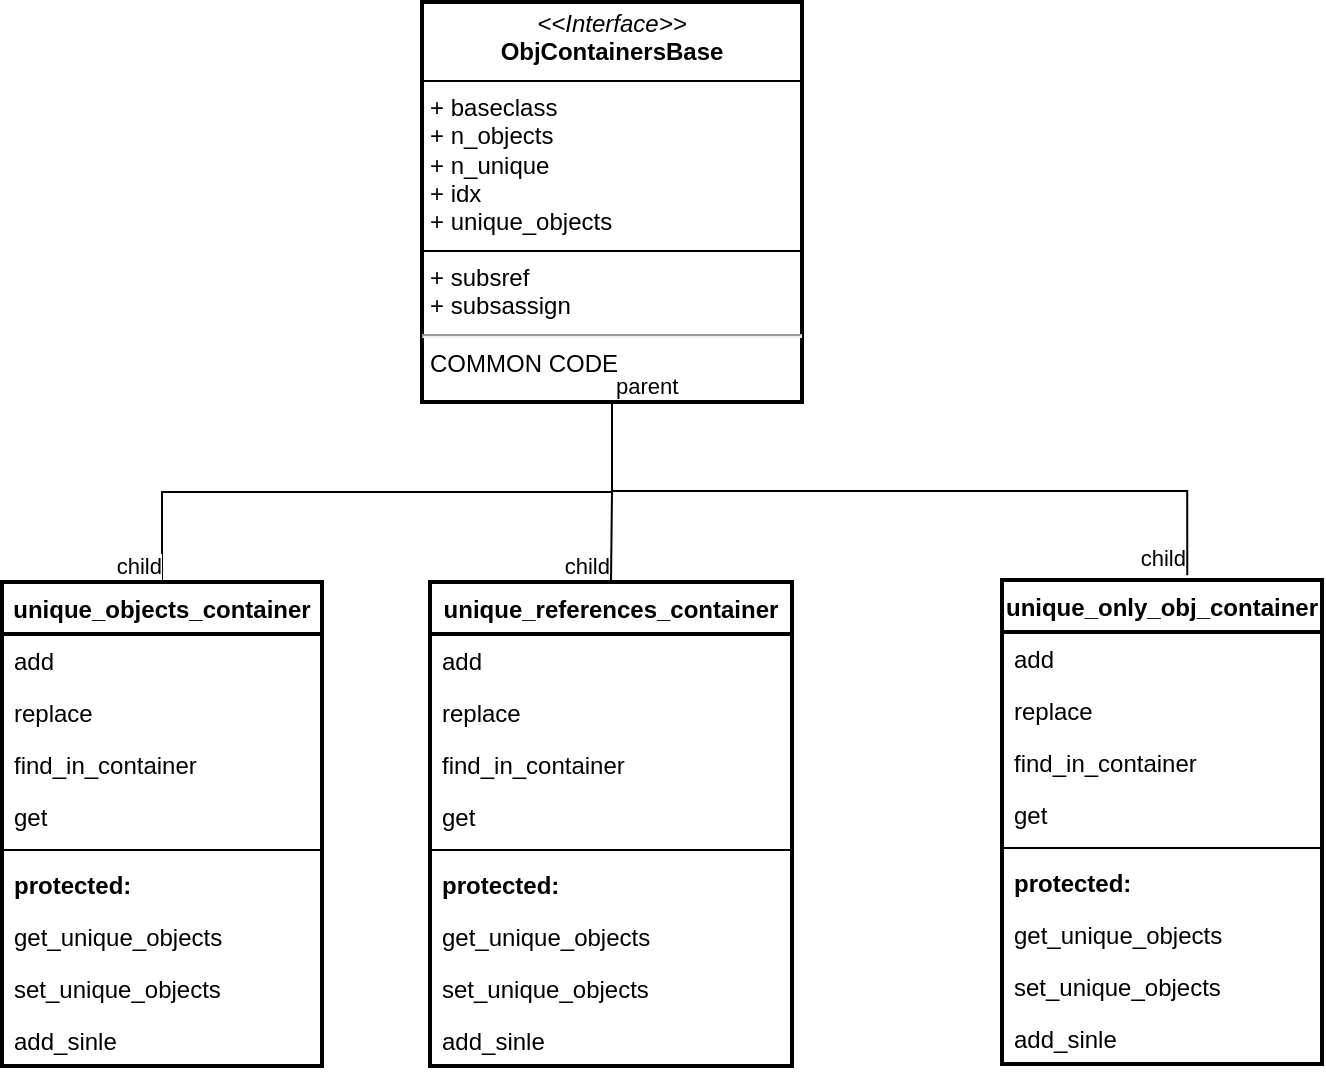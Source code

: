 <mxfile version="24.7.17" pages="2">
  <diagram id="C5RBs43oDa-KdzZeNtuy" name="Containers">
    <mxGraphModel dx="1280" dy="1313" grid="1" gridSize="10" guides="1" tooltips="1" connect="1" arrows="1" fold="1" page="1" pageScale="1" pageWidth="827" pageHeight="1169" math="0" shadow="0">
      <root>
        <mxCell id="WIyWlLk6GJQsqaUBKTNV-0" />
        <mxCell id="WIyWlLk6GJQsqaUBKTNV-1" parent="WIyWlLk6GJQsqaUBKTNV-0" />
        <mxCell id="zkfFHV4jXpPFQw0GAbJ--0" value="unique_objects_container" style="swimlane;fontStyle=1;align=center;verticalAlign=top;childLayout=stackLayout;horizontal=1;startSize=26;horizontalStack=0;resizeParent=1;resizeLast=0;collapsible=1;marginBottom=0;rounded=0;shadow=0;strokeWidth=2;" parent="WIyWlLk6GJQsqaUBKTNV-1" vertex="1">
          <mxGeometry x="50" y="320" width="160" height="242" as="geometry">
            <mxRectangle x="230" y="140" width="160" height="26" as="alternateBounds" />
          </mxGeometry>
        </mxCell>
        <mxCell id="zkfFHV4jXpPFQw0GAbJ--2" value="add" style="text;align=left;verticalAlign=top;spacingLeft=4;spacingRight=4;overflow=hidden;rotatable=0;points=[[0,0.5],[1,0.5]];portConstraint=eastwest;rounded=0;shadow=0;html=0;" parent="zkfFHV4jXpPFQw0GAbJ--0" vertex="1">
          <mxGeometry y="26" width="160" height="26" as="geometry" />
        </mxCell>
        <mxCell id="zkfFHV4jXpPFQw0GAbJ--3" value="replace" style="text;align=left;verticalAlign=top;spacingLeft=4;spacingRight=4;overflow=hidden;rotatable=0;points=[[0,0.5],[1,0.5]];portConstraint=eastwest;rounded=0;shadow=0;html=0;" parent="zkfFHV4jXpPFQw0GAbJ--0" vertex="1">
          <mxGeometry y="52" width="160" height="26" as="geometry" />
        </mxCell>
        <mxCell id="zkfFHV4jXpPFQw0GAbJ--5" value="find_in_container" style="text;align=left;verticalAlign=top;spacingLeft=4;spacingRight=4;overflow=hidden;rotatable=0;points=[[0,0.5],[1,0.5]];portConstraint=eastwest;" parent="zkfFHV4jXpPFQw0GAbJ--0" vertex="1">
          <mxGeometry y="78" width="160" height="26" as="geometry" />
        </mxCell>
        <mxCell id="fsugCwR_THXaeymFNnZB-5" value="get" style="text;align=left;verticalAlign=top;spacingLeft=4;spacingRight=4;overflow=hidden;rotatable=0;points=[[0,0.5],[1,0.5]];portConstraint=eastwest;" vertex="1" parent="zkfFHV4jXpPFQw0GAbJ--0">
          <mxGeometry y="104" width="160" height="26" as="geometry" />
        </mxCell>
        <mxCell id="zkfFHV4jXpPFQw0GAbJ--4" value="" style="line;html=1;strokeWidth=1;align=left;verticalAlign=middle;spacingTop=-1;spacingLeft=3;spacingRight=3;rotatable=0;labelPosition=right;points=[];portConstraint=eastwest;" parent="zkfFHV4jXpPFQw0GAbJ--0" vertex="1">
          <mxGeometry y="130" width="160" height="8" as="geometry" />
        </mxCell>
        <mxCell id="fsugCwR_THXaeymFNnZB-1" value="protected:" style="text;align=left;verticalAlign=top;spacingLeft=4;spacingRight=4;overflow=hidden;rotatable=0;points=[[0,0.5],[1,0.5]];portConstraint=eastwest;rounded=0;shadow=0;html=0;fontStyle=1" vertex="1" parent="zkfFHV4jXpPFQw0GAbJ--0">
          <mxGeometry y="138" width="160" height="26" as="geometry" />
        </mxCell>
        <mxCell id="fsugCwR_THXaeymFNnZB-2" value="get_unique_objects" style="text;align=left;verticalAlign=top;spacingLeft=4;spacingRight=4;overflow=hidden;rotatable=0;points=[[0,0.5],[1,0.5]];portConstraint=eastwest;rounded=0;shadow=0;html=0;" vertex="1" parent="zkfFHV4jXpPFQw0GAbJ--0">
          <mxGeometry y="164" width="160" height="26" as="geometry" />
        </mxCell>
        <mxCell id="fsugCwR_THXaeymFNnZB-4" value="set_unique_objects" style="text;align=left;verticalAlign=top;spacingLeft=4;spacingRight=4;overflow=hidden;rotatable=0;points=[[0,0.5],[1,0.5]];portConstraint=eastwest;rounded=0;shadow=0;html=0;" vertex="1" parent="zkfFHV4jXpPFQw0GAbJ--0">
          <mxGeometry y="190" width="160" height="26" as="geometry" />
        </mxCell>
        <mxCell id="fsugCwR_THXaeymFNnZB-6" value="add_sinle" style="text;align=left;verticalAlign=top;spacingLeft=4;spacingRight=4;overflow=hidden;rotatable=0;points=[[0,0.5],[1,0.5]];portConstraint=eastwest;rounded=0;shadow=0;html=0;" vertex="1" parent="zkfFHV4jXpPFQw0GAbJ--0">
          <mxGeometry y="216" width="160" height="26" as="geometry" />
        </mxCell>
        <mxCell id="fsugCwR_THXaeymFNnZB-3" value="&lt;p style=&quot;margin:0px;margin-top:4px;text-align:center;&quot;&gt;&lt;i&gt;&amp;lt;&amp;lt;Interface&amp;gt;&amp;gt;&lt;/i&gt;&lt;br&gt;&lt;b&gt;ObjContainersBase&lt;/b&gt;&lt;/p&gt;&lt;hr size=&quot;1&quot; style=&quot;border-style:solid;&quot;&gt;&lt;p style=&quot;margin:0px;margin-left:4px;&quot;&gt;+ baseclass&lt;br&gt;+ n_objects&lt;/p&gt;&lt;p style=&quot;margin:0px;margin-left:4px;&quot;&gt;+ n_unique&lt;/p&gt;&lt;p style=&quot;margin:0px;margin-left:4px;&quot;&gt;+ idx&lt;/p&gt;&lt;p style=&quot;margin:0px;margin-left:4px;&quot;&gt;+ unique_objects&lt;/p&gt;&lt;hr size=&quot;1&quot; style=&quot;border-style:solid;&quot;&gt;&lt;p style=&quot;margin:0px;margin-left:4px;&quot;&gt;+ subsref&lt;br&gt;+ subsassign&lt;/p&gt;&lt;hr&gt;&lt;p style=&quot;margin:0px;margin-left:4px;&quot;&gt;COMMON CODE&lt;/p&gt;&lt;div&gt;&lt;br/&gt;&lt;/div&gt;" style="verticalAlign=top;align=left;overflow=fill;html=1;whiteSpace=wrap;strokeWidth=2;" vertex="1" parent="WIyWlLk6GJQsqaUBKTNV-1">
          <mxGeometry x="260" y="30" width="190" height="200" as="geometry" />
        </mxCell>
        <mxCell id="fsugCwR_THXaeymFNnZB-7" value="unique_references_container" style="swimlane;fontStyle=1;align=center;verticalAlign=top;childLayout=stackLayout;horizontal=1;startSize=26;horizontalStack=0;resizeParent=1;resizeLast=0;collapsible=1;marginBottom=0;rounded=0;shadow=0;strokeWidth=2;" vertex="1" parent="WIyWlLk6GJQsqaUBKTNV-1">
          <mxGeometry x="264" y="320" width="181" height="242" as="geometry">
            <mxRectangle x="230" y="140" width="160" height="26" as="alternateBounds" />
          </mxGeometry>
        </mxCell>
        <mxCell id="fsugCwR_THXaeymFNnZB-8" value="add" style="text;align=left;verticalAlign=top;spacingLeft=4;spacingRight=4;overflow=hidden;rotatable=0;points=[[0,0.5],[1,0.5]];portConstraint=eastwest;rounded=0;shadow=0;html=0;" vertex="1" parent="fsugCwR_THXaeymFNnZB-7">
          <mxGeometry y="26" width="181" height="26" as="geometry" />
        </mxCell>
        <mxCell id="fsugCwR_THXaeymFNnZB-9" value="replace" style="text;align=left;verticalAlign=top;spacingLeft=4;spacingRight=4;overflow=hidden;rotatable=0;points=[[0,0.5],[1,0.5]];portConstraint=eastwest;rounded=0;shadow=0;html=0;" vertex="1" parent="fsugCwR_THXaeymFNnZB-7">
          <mxGeometry y="52" width="181" height="26" as="geometry" />
        </mxCell>
        <mxCell id="fsugCwR_THXaeymFNnZB-10" value="find_in_container" style="text;align=left;verticalAlign=top;spacingLeft=4;spacingRight=4;overflow=hidden;rotatable=0;points=[[0,0.5],[1,0.5]];portConstraint=eastwest;" vertex="1" parent="fsugCwR_THXaeymFNnZB-7">
          <mxGeometry y="78" width="181" height="26" as="geometry" />
        </mxCell>
        <mxCell id="fsugCwR_THXaeymFNnZB-11" value="get" style="text;align=left;verticalAlign=top;spacingLeft=4;spacingRight=4;overflow=hidden;rotatable=0;points=[[0,0.5],[1,0.5]];portConstraint=eastwest;" vertex="1" parent="fsugCwR_THXaeymFNnZB-7">
          <mxGeometry y="104" width="181" height="26" as="geometry" />
        </mxCell>
        <mxCell id="fsugCwR_THXaeymFNnZB-12" value="" style="line;html=1;strokeWidth=1;align=left;verticalAlign=middle;spacingTop=-1;spacingLeft=3;spacingRight=3;rotatable=0;labelPosition=right;points=[];portConstraint=eastwest;" vertex="1" parent="fsugCwR_THXaeymFNnZB-7">
          <mxGeometry y="130" width="181" height="8" as="geometry" />
        </mxCell>
        <mxCell id="fsugCwR_THXaeymFNnZB-13" value="protected:" style="text;align=left;verticalAlign=top;spacingLeft=4;spacingRight=4;overflow=hidden;rotatable=0;points=[[0,0.5],[1,0.5]];portConstraint=eastwest;rounded=0;shadow=0;html=0;fontStyle=1" vertex="1" parent="fsugCwR_THXaeymFNnZB-7">
          <mxGeometry y="138" width="181" height="26" as="geometry" />
        </mxCell>
        <mxCell id="fsugCwR_THXaeymFNnZB-14" value="get_unique_objects" style="text;align=left;verticalAlign=top;spacingLeft=4;spacingRight=4;overflow=hidden;rotatable=0;points=[[0,0.5],[1,0.5]];portConstraint=eastwest;rounded=0;shadow=0;html=0;" vertex="1" parent="fsugCwR_THXaeymFNnZB-7">
          <mxGeometry y="164" width="181" height="26" as="geometry" />
        </mxCell>
        <mxCell id="fsugCwR_THXaeymFNnZB-15" value="set_unique_objects" style="text;align=left;verticalAlign=top;spacingLeft=4;spacingRight=4;overflow=hidden;rotatable=0;points=[[0,0.5],[1,0.5]];portConstraint=eastwest;rounded=0;shadow=0;html=0;" vertex="1" parent="fsugCwR_THXaeymFNnZB-7">
          <mxGeometry y="190" width="181" height="26" as="geometry" />
        </mxCell>
        <mxCell id="fsugCwR_THXaeymFNnZB-16" value="add_sinle" style="text;align=left;verticalAlign=top;spacingLeft=4;spacingRight=4;overflow=hidden;rotatable=0;points=[[0,0.5],[1,0.5]];portConstraint=eastwest;rounded=0;shadow=0;html=0;" vertex="1" parent="fsugCwR_THXaeymFNnZB-7">
          <mxGeometry y="216" width="181" height="26" as="geometry" />
        </mxCell>
        <mxCell id="fsugCwR_THXaeymFNnZB-17" value="unique_only_obj_container" style="swimlane;fontStyle=1;align=center;verticalAlign=top;childLayout=stackLayout;horizontal=1;startSize=26;horizontalStack=0;resizeParent=1;resizeLast=0;collapsible=1;marginBottom=0;rounded=0;shadow=0;strokeWidth=2;" vertex="1" parent="WIyWlLk6GJQsqaUBKTNV-1">
          <mxGeometry x="550" y="319" width="160" height="242" as="geometry">
            <mxRectangle x="230" y="140" width="160" height="26" as="alternateBounds" />
          </mxGeometry>
        </mxCell>
        <mxCell id="fsugCwR_THXaeymFNnZB-18" value="add" style="text;align=left;verticalAlign=top;spacingLeft=4;spacingRight=4;overflow=hidden;rotatable=0;points=[[0,0.5],[1,0.5]];portConstraint=eastwest;rounded=0;shadow=0;html=0;" vertex="1" parent="fsugCwR_THXaeymFNnZB-17">
          <mxGeometry y="26" width="160" height="26" as="geometry" />
        </mxCell>
        <mxCell id="fsugCwR_THXaeymFNnZB-19" value="replace" style="text;align=left;verticalAlign=top;spacingLeft=4;spacingRight=4;overflow=hidden;rotatable=0;points=[[0,0.5],[1,0.5]];portConstraint=eastwest;rounded=0;shadow=0;html=0;" vertex="1" parent="fsugCwR_THXaeymFNnZB-17">
          <mxGeometry y="52" width="160" height="26" as="geometry" />
        </mxCell>
        <mxCell id="fsugCwR_THXaeymFNnZB-20" value="find_in_container" style="text;align=left;verticalAlign=top;spacingLeft=4;spacingRight=4;overflow=hidden;rotatable=0;points=[[0,0.5],[1,0.5]];portConstraint=eastwest;" vertex="1" parent="fsugCwR_THXaeymFNnZB-17">
          <mxGeometry y="78" width="160" height="26" as="geometry" />
        </mxCell>
        <mxCell id="fsugCwR_THXaeymFNnZB-21" value="get" style="text;align=left;verticalAlign=top;spacingLeft=4;spacingRight=4;overflow=hidden;rotatable=0;points=[[0,0.5],[1,0.5]];portConstraint=eastwest;" vertex="1" parent="fsugCwR_THXaeymFNnZB-17">
          <mxGeometry y="104" width="160" height="26" as="geometry" />
        </mxCell>
        <mxCell id="fsugCwR_THXaeymFNnZB-22" value="" style="line;html=1;strokeWidth=1;align=left;verticalAlign=middle;spacingTop=-1;spacingLeft=3;spacingRight=3;rotatable=0;labelPosition=right;points=[];portConstraint=eastwest;" vertex="1" parent="fsugCwR_THXaeymFNnZB-17">
          <mxGeometry y="130" width="160" height="8" as="geometry" />
        </mxCell>
        <mxCell id="fsugCwR_THXaeymFNnZB-23" value="protected:" style="text;align=left;verticalAlign=top;spacingLeft=4;spacingRight=4;overflow=hidden;rotatable=0;points=[[0,0.5],[1,0.5]];portConstraint=eastwest;rounded=0;shadow=0;html=0;fontStyle=1" vertex="1" parent="fsugCwR_THXaeymFNnZB-17">
          <mxGeometry y="138" width="160" height="26" as="geometry" />
        </mxCell>
        <mxCell id="fsugCwR_THXaeymFNnZB-24" value="get_unique_objects" style="text;align=left;verticalAlign=top;spacingLeft=4;spacingRight=4;overflow=hidden;rotatable=0;points=[[0,0.5],[1,0.5]];portConstraint=eastwest;rounded=0;shadow=0;html=0;" vertex="1" parent="fsugCwR_THXaeymFNnZB-17">
          <mxGeometry y="164" width="160" height="26" as="geometry" />
        </mxCell>
        <mxCell id="fsugCwR_THXaeymFNnZB-25" value="set_unique_objects" style="text;align=left;verticalAlign=top;spacingLeft=4;spacingRight=4;overflow=hidden;rotatable=0;points=[[0,0.5],[1,0.5]];portConstraint=eastwest;rounded=0;shadow=0;html=0;" vertex="1" parent="fsugCwR_THXaeymFNnZB-17">
          <mxGeometry y="190" width="160" height="26" as="geometry" />
        </mxCell>
        <mxCell id="fsugCwR_THXaeymFNnZB-26" value="add_sinle" style="text;align=left;verticalAlign=top;spacingLeft=4;spacingRight=4;overflow=hidden;rotatable=0;points=[[0,0.5],[1,0.5]];portConstraint=eastwest;rounded=0;shadow=0;html=0;" vertex="1" parent="fsugCwR_THXaeymFNnZB-17">
          <mxGeometry y="216" width="160" height="26" as="geometry" />
        </mxCell>
        <mxCell id="fsugCwR_THXaeymFNnZB-31" value="" style="endArrow=none;html=1;edgeStyle=orthogonalEdgeStyle;rounded=0;exitX=0.5;exitY=1;exitDx=0;exitDy=0;entryX=0.5;entryY=0;entryDx=0;entryDy=0;" edge="1" parent="WIyWlLk6GJQsqaUBKTNV-1" source="fsugCwR_THXaeymFNnZB-3" target="zkfFHV4jXpPFQw0GAbJ--0">
          <mxGeometry relative="1" as="geometry">
            <mxPoint x="80" y="850" as="sourcePoint" />
            <mxPoint x="120" y="310" as="targetPoint" />
          </mxGeometry>
        </mxCell>
        <mxCell id="fsugCwR_THXaeymFNnZB-32" value="parent" style="edgeLabel;resizable=0;html=1;align=left;verticalAlign=bottom;" connectable="0" vertex="1" parent="fsugCwR_THXaeymFNnZB-31">
          <mxGeometry x="-1" relative="1" as="geometry" />
        </mxCell>
        <mxCell id="fsugCwR_THXaeymFNnZB-33" value="child" style="edgeLabel;resizable=0;html=1;align=right;verticalAlign=bottom;" connectable="0" vertex="1" parent="fsugCwR_THXaeymFNnZB-31">
          <mxGeometry x="1" relative="1" as="geometry" />
        </mxCell>
        <mxCell id="fsugCwR_THXaeymFNnZB-34" value="" style="endArrow=none;html=1;edgeStyle=orthogonalEdgeStyle;rounded=0;entryX=0.5;entryY=0;entryDx=0;entryDy=0;exitX=0.5;exitY=1;exitDx=0;exitDy=0;" edge="1" parent="WIyWlLk6GJQsqaUBKTNV-1" source="fsugCwR_THXaeymFNnZB-3" target="fsugCwR_THXaeymFNnZB-7">
          <mxGeometry relative="1" as="geometry">
            <mxPoint x="391" y="260" as="sourcePoint" />
            <mxPoint x="140" y="330" as="targetPoint" />
          </mxGeometry>
        </mxCell>
        <mxCell id="fsugCwR_THXaeymFNnZB-35" value="parent" style="edgeLabel;resizable=0;html=1;align=left;verticalAlign=bottom;" connectable="0" vertex="1" parent="fsugCwR_THXaeymFNnZB-34">
          <mxGeometry x="-1" relative="1" as="geometry" />
        </mxCell>
        <mxCell id="fsugCwR_THXaeymFNnZB-36" value="child" style="edgeLabel;resizable=0;html=1;align=right;verticalAlign=bottom;" connectable="0" vertex="1" parent="fsugCwR_THXaeymFNnZB-34">
          <mxGeometry x="1" relative="1" as="geometry" />
        </mxCell>
        <mxCell id="fsugCwR_THXaeymFNnZB-37" value="" style="endArrow=none;html=1;edgeStyle=orthogonalEdgeStyle;rounded=0;exitX=0.5;exitY=1;exitDx=0;exitDy=0;entryX=0.579;entryY=-0.01;entryDx=0;entryDy=0;entryPerimeter=0;" edge="1" parent="WIyWlLk6GJQsqaUBKTNV-1" source="fsugCwR_THXaeymFNnZB-3" target="fsugCwR_THXaeymFNnZB-17">
          <mxGeometry relative="1" as="geometry">
            <mxPoint x="365" y="240" as="sourcePoint" />
            <mxPoint x="140" y="330" as="targetPoint" />
          </mxGeometry>
        </mxCell>
        <mxCell id="fsugCwR_THXaeymFNnZB-38" value="parent" style="edgeLabel;resizable=0;html=1;align=left;verticalAlign=bottom;" connectable="0" vertex="1" parent="fsugCwR_THXaeymFNnZB-37">
          <mxGeometry x="-1" relative="1" as="geometry" />
        </mxCell>
        <mxCell id="fsugCwR_THXaeymFNnZB-39" value="child" style="edgeLabel;resizable=0;html=1;align=right;verticalAlign=bottom;" connectable="0" vertex="1" parent="fsugCwR_THXaeymFNnZB-37">
          <mxGeometry x="1" relative="1" as="geometry" />
        </mxCell>
      </root>
    </mxGraphModel>
  </diagram>
  <diagram id="iwi2-lBS23BHpLFD18V3" name="Unique_obj_store">
    <mxGraphModel dx="960" dy="985" grid="1" gridSize="10" guides="1" tooltips="1" connect="1" arrows="1" fold="1" page="1" pageScale="1" pageWidth="827" pageHeight="1169" math="0" shadow="0">
      <root>
        <mxCell id="0" />
        <mxCell id="1" parent="0" />
        <mxCell id="uWIf1OFVHw-rY36LEv4o-1" value="unique_references_container" style="swimlane;fontStyle=1;align=center;verticalAlign=top;childLayout=stackLayout;horizontal=1;startSize=26;horizontalStack=0;resizeParent=1;resizeLast=0;collapsible=1;marginBottom=0;rounded=0;shadow=0;strokeWidth=2;" vertex="1" parent="1">
          <mxGeometry x="60" y="160" width="181" height="300" as="geometry">
            <mxRectangle x="230" y="140" width="160" height="26" as="alternateBounds" />
          </mxGeometry>
        </mxCell>
        <mxCell id="uWIf1OFVHw-rY36LEv4o-2" value="add" style="text;align=left;verticalAlign=top;spacingLeft=4;spacingRight=4;overflow=hidden;rotatable=0;points=[[0,0.5],[1,0.5]];portConstraint=eastwest;rounded=0;shadow=0;html=0;" vertex="1" parent="uWIf1OFVHw-rY36LEv4o-1">
          <mxGeometry y="26" width="181" height="26" as="geometry" />
        </mxCell>
        <mxCell id="uWIf1OFVHw-rY36LEv4o-3" value="replace" style="text;align=left;verticalAlign=top;spacingLeft=4;spacingRight=4;overflow=hidden;rotatable=0;points=[[0,0.5],[1,0.5]];portConstraint=eastwest;rounded=0;shadow=0;html=0;" vertex="1" parent="uWIf1OFVHw-rY36LEv4o-1">
          <mxGeometry y="52" width="181" height="26" as="geometry" />
        </mxCell>
        <mxCell id="uWIf1OFVHw-rY36LEv4o-4" value="find_in_container" style="text;align=left;verticalAlign=top;spacingLeft=4;spacingRight=4;overflow=hidden;rotatable=0;points=[[0,0.5],[1,0.5]];portConstraint=eastwest;" vertex="1" parent="uWIf1OFVHw-rY36LEv4o-1">
          <mxGeometry y="78" width="181" height="26" as="geometry" />
        </mxCell>
        <mxCell id="uWIf1OFVHw-rY36LEv4o-5" value="get" style="text;align=left;verticalAlign=top;spacingLeft=4;spacingRight=4;overflow=hidden;rotatable=0;points=[[0,0.5],[1,0.5]];portConstraint=eastwest;" vertex="1" parent="uWIf1OFVHw-rY36LEv4o-1">
          <mxGeometry y="104" width="181" height="26" as="geometry" />
        </mxCell>
        <mxCell id="uWIf1OFVHw-rY36LEv4o-6" value="" style="line;html=1;strokeWidth=1;align=left;verticalAlign=middle;spacingTop=-1;spacingLeft=3;spacingRight=3;rotatable=0;labelPosition=right;points=[];portConstraint=eastwest;" vertex="1" parent="uWIf1OFVHw-rY36LEv4o-1">
          <mxGeometry y="130" width="181" height="8" as="geometry" />
        </mxCell>
        <mxCell id="uWIf1OFVHw-rY36LEv4o-7" value="protected:" style="text;align=left;verticalAlign=top;spacingLeft=4;spacingRight=4;overflow=hidden;rotatable=0;points=[[0,0.5],[1,0.5]];portConstraint=eastwest;rounded=0;shadow=0;html=0;fontStyle=1" vertex="1" parent="uWIf1OFVHw-rY36LEv4o-1">
          <mxGeometry y="138" width="181" height="26" as="geometry" />
        </mxCell>
        <mxCell id="uWIf1OFVHw-rY36LEv4o-8" value="get_unique_objects" style="text;align=left;verticalAlign=top;spacingLeft=4;spacingRight=4;overflow=hidden;rotatable=0;points=[[0,0.5],[1,0.5]];portConstraint=eastwest;rounded=0;shadow=0;html=0;" vertex="1" parent="uWIf1OFVHw-rY36LEv4o-1">
          <mxGeometry y="164" width="181" height="26" as="geometry" />
        </mxCell>
        <mxCell id="uWIf1OFVHw-rY36LEv4o-9" value="set_unique_objects" style="text;align=left;verticalAlign=top;spacingLeft=4;spacingRight=4;overflow=hidden;rotatable=0;points=[[0,0.5],[1,0.5]];portConstraint=eastwest;rounded=0;shadow=0;html=0;" vertex="1" parent="uWIf1OFVHw-rY36LEv4o-1">
          <mxGeometry y="190" width="181" height="26" as="geometry" />
        </mxCell>
        <mxCell id="uWIf1OFVHw-rY36LEv4o-10" value="add_sinle" style="text;align=left;verticalAlign=top;spacingLeft=4;spacingRight=4;overflow=hidden;rotatable=0;points=[[0,0.5],[1,0.5]];portConstraint=eastwest;rounded=0;shadow=0;html=0;" vertex="1" parent="uWIf1OFVHw-rY36LEv4o-1">
          <mxGeometry y="216" width="181" height="26" as="geometry" />
        </mxCell>
        <mxCell id="kqYWqkN0ZBo25D_NcB1T-5" value="COLLECTS REFERENCES &#xa;to contents of&#xa;unique_only_obj_container" style="text;align=left;verticalAlign=top;spacingLeft=4;spacingRight=4;overflow=hidden;rotatable=0;points=[[0,0.5],[1,0.5]];portConstraint=eastwest;rounded=0;shadow=0;html=0;strokeColor=default;strokeWidth=2;fontStyle=1" vertex="1" parent="uWIf1OFVHw-rY36LEv4o-1">
          <mxGeometry y="242" width="181" height="58" as="geometry" />
        </mxCell>
        <mxCell id="uWIf1OFVHw-rY36LEv4o-11" value="&lt;p style=&quot;margin:0px;margin-top:4px;text-align:center;&quot;&gt;&lt;b&gt;Singleton&lt;/b&gt;&lt;/p&gt;&lt;p style=&quot;margin:0px;margin-top:4px;text-align:center;&quot;&gt;&lt;b&gt;unique_obj_store&lt;/b&gt;&lt;/p&gt;&lt;hr size=&quot;1&quot; style=&quot;border-style:solid;&quot;&gt;&lt;p style=&quot;margin:0px;margin-left:4px;&quot;&gt;+ n_types&lt;/p&gt;&lt;p style=&quot;margin:0px;margin-left:4px;&quot;&gt;+ typenames&lt;/p&gt;&lt;p style=&quot;margin:0px;margin-left:4px;&quot;&gt;+ n_unique_per_type&lt;/p&gt;&lt;hr size=&quot;1&quot; style=&quot;border-style:solid;&quot;&gt;&lt;p style=&quot;margin:0px;margin-left:4px;&quot;&gt;methods:&lt;/p&gt;&lt;p style=&quot;margin:0px;margin-left:4px;&quot;&gt;&amp;nbsp; get_objects(type)&lt;/p&gt;&lt;p style=&quot;margin:0px;margin-left:4px;&quot;&gt;&amp;nbsp; set_objets(&amp;amp;container)&lt;/p&gt;&lt;p style=&quot;margin:0px;margin-left:4px;&quot;&gt;&amp;nbsp; get_value(type,idx)&lt;/p&gt;&lt;p style=&quot;margin:0px;margin-left:4px;&quot;&gt;&lt;br&gt;&lt;/p&gt;&lt;p style=&quot;margin:0px;margin-left:4px;&quot;&gt;STORE &lt;b&gt;unique_only_obj_containers&lt;/b&gt;&lt;/p&gt;" style="verticalAlign=top;align=left;overflow=fill;html=1;whiteSpace=wrap;" vertex="1" parent="1">
          <mxGeometry x="550" y="30" width="170" height="220" as="geometry" />
        </mxCell>
        <mxCell id="kqYWqkN0ZBo25D_NcB1T-2" style="edgeStyle=orthogonalEdgeStyle;rounded=0;orthogonalLoop=1;jettySize=auto;html=1;entryX=0;entryY=0.5;entryDx=0;entryDy=0;shape=link;" edge="1" parent="1" source="kqYWqkN0ZBo25D_NcB1T-3" target="uWIf1OFVHw-rY36LEv4o-11">
          <mxGeometry relative="1" as="geometry" />
        </mxCell>
        <mxCell id="kqYWqkN0ZBo25D_NcB1T-4" value="" style="edgeStyle=orthogonalEdgeStyle;rounded=0;orthogonalLoop=1;jettySize=auto;html=1;entryX=0;entryY=0.5;entryDx=0;entryDy=0;shape=link;" edge="1" parent="1" source="uWIf1OFVHw-rY36LEv4o-7" target="kqYWqkN0ZBo25D_NcB1T-3">
          <mxGeometry relative="1" as="geometry">
            <mxPoint x="241" y="311" as="sourcePoint" />
            <mxPoint x="510" y="125" as="targetPoint" />
          </mxGeometry>
        </mxCell>
        <mxCell id="kqYWqkN0ZBo25D_NcB1T-3" value="USES, exchanges&lt;div&gt;unique_only_obj_container&lt;/div&gt;" style="whiteSpace=wrap;html=1;" vertex="1" parent="1">
          <mxGeometry x="320" y="204" width="160" height="76" as="geometry" />
        </mxCell>
        <mxCell id="kqYWqkN0ZBo25D_NcB1T-6" value="" style="line;strokeWidth=2;html=1;" vertex="1" parent="1">
          <mxGeometry x="550" y="194" width="170" height="10" as="geometry" />
        </mxCell>
      </root>
    </mxGraphModel>
  </diagram>
</mxfile>
